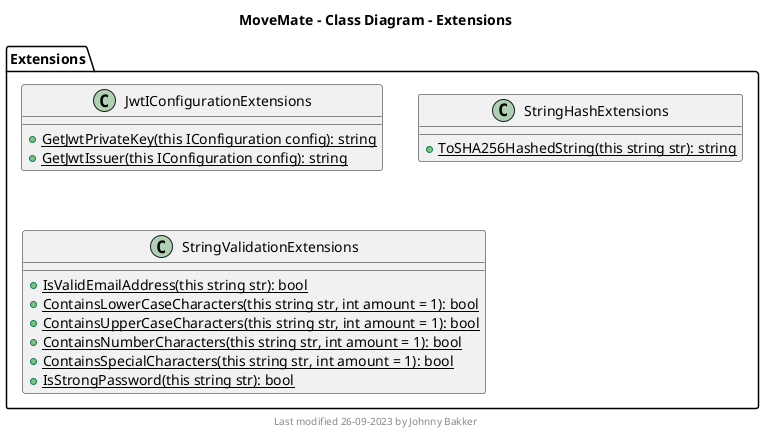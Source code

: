 @startuml Class Diagram Extensions

	title MoveMate - Class Diagram - Extensions
	footer Last modified 26-09-2023 by Johnny Bakker

	namespace Extensions {
		class JwtIConfigurationExtensions {
			+{static} GetJwtPrivateKey(this IConfiguration config): string
			+{static} GetJwtIssuer(this IConfiguration config): string
		}

		class StringHashExtensions {
			+{static} ToSHA256HashedString(this string str): string
		}

		class StringValidationExtensions {
			+{static} IsValidEmailAddress(this string str): bool
			+{static} ContainsLowerCaseCharacters(this string str, int amount = 1): bool
			+{static} ContainsUpperCaseCharacters(this string str, int amount = 1): bool
			+{static} ContainsNumberCharacters(this string str, int amount = 1): bool
			+{static} ContainsSpecialCharacters(this string str, int amount = 1): bool
			+{static} IsStrongPassword(this string str): bool
		}
	}


@enduml